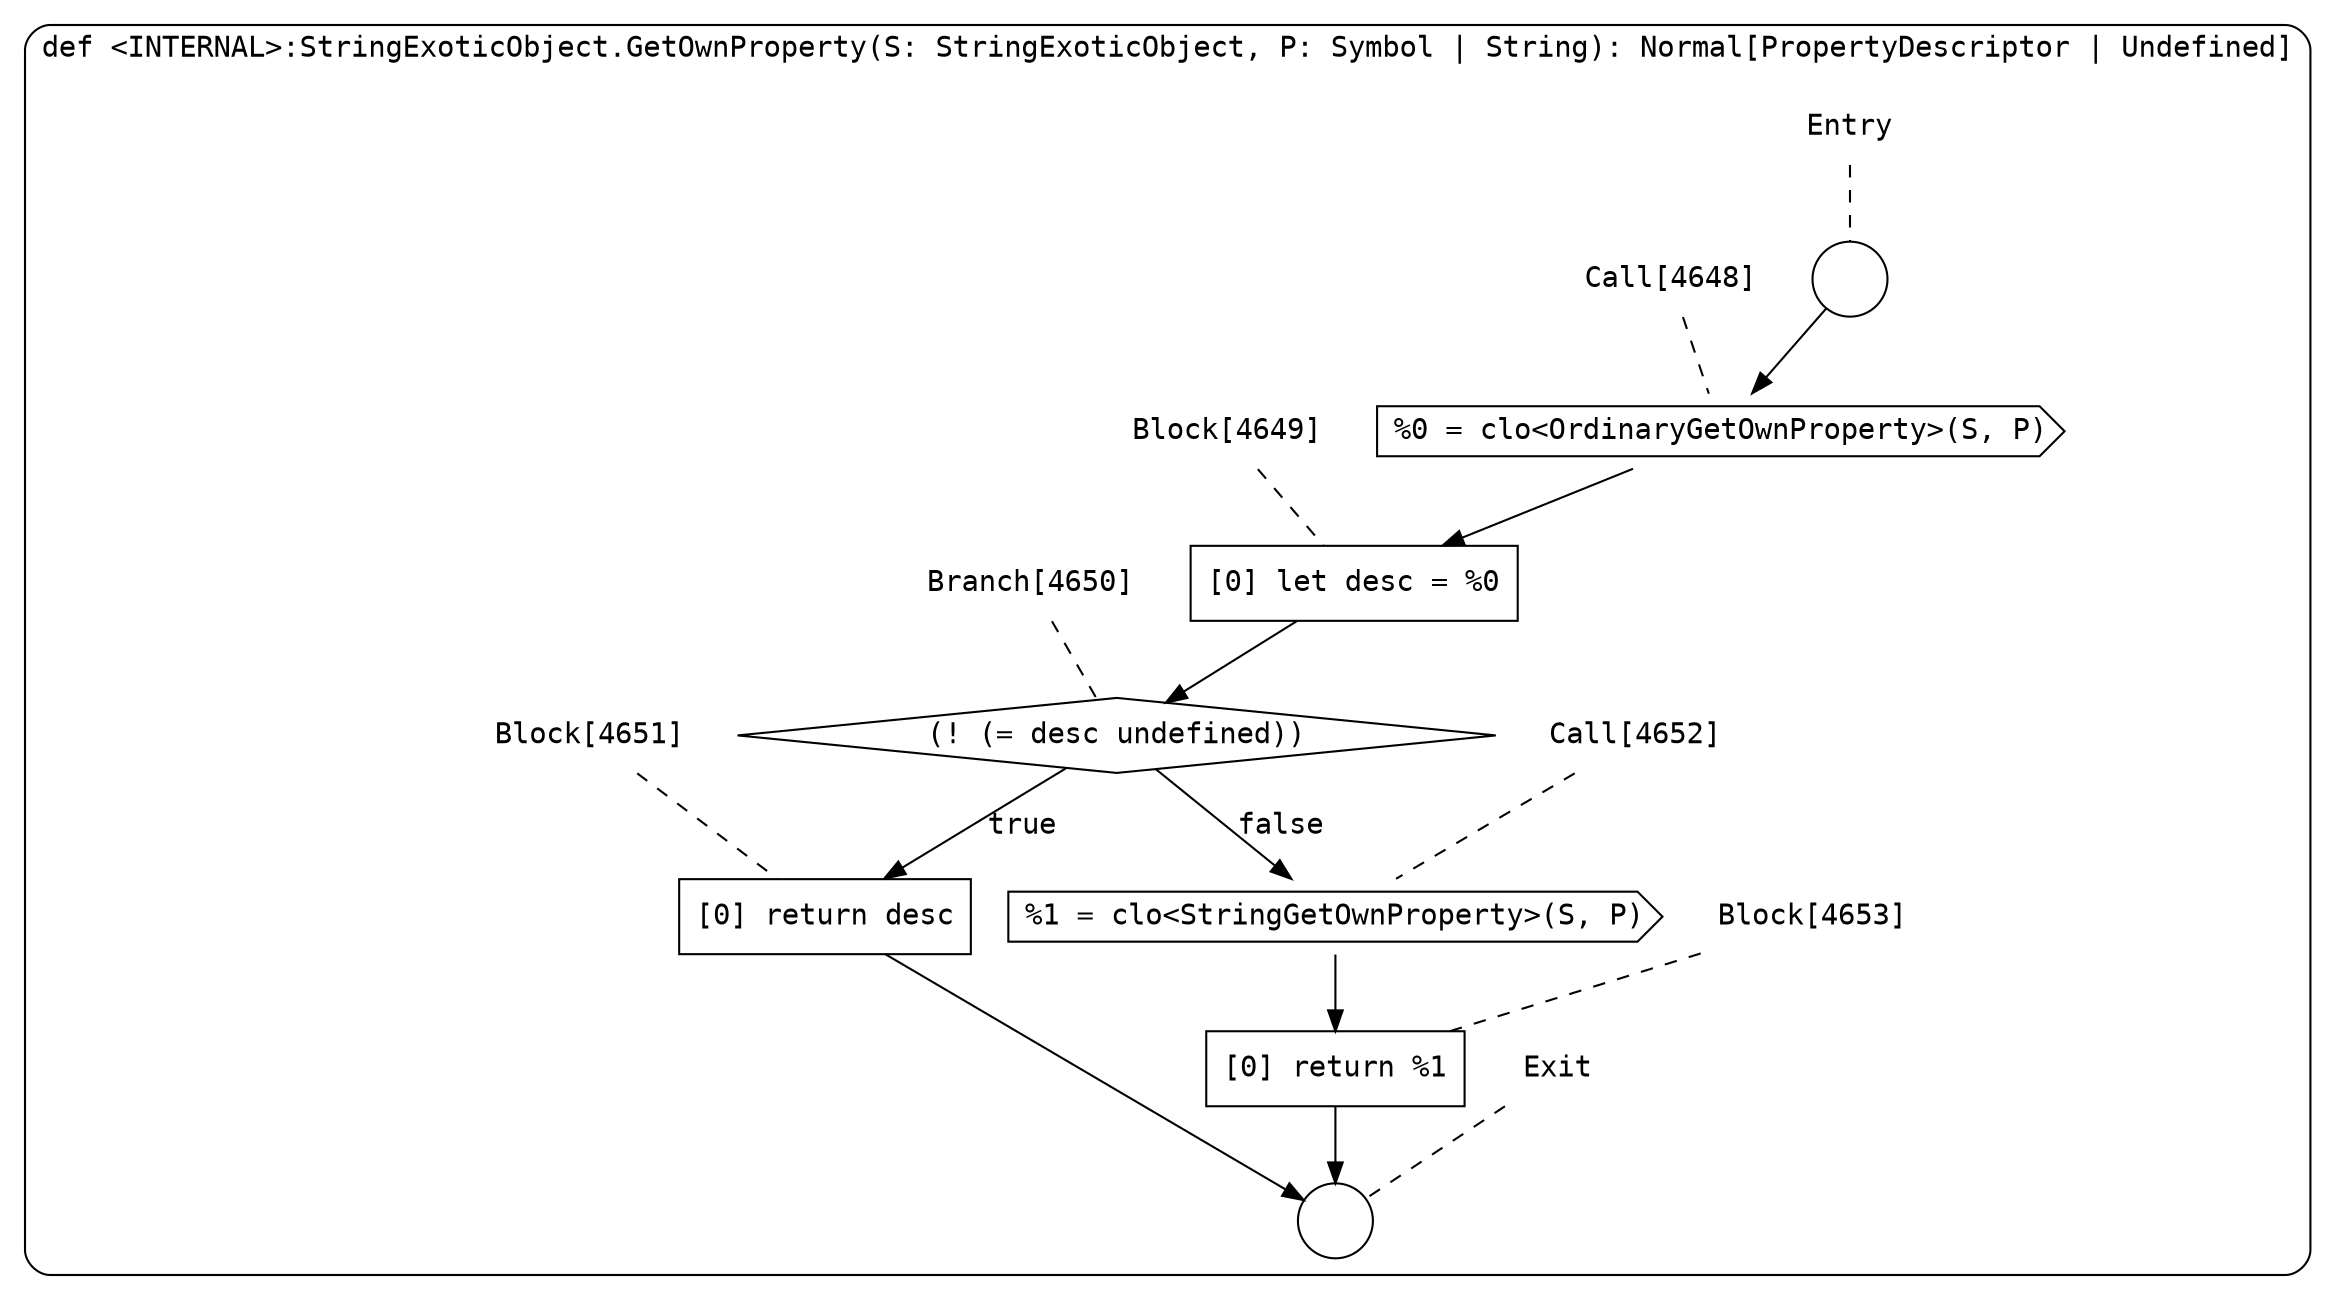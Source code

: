 digraph {
  graph [fontname = "Consolas"]
  node [fontname = "Consolas"]
  edge [fontname = "Consolas"]
  subgraph cluster1109 {
    label = "def <INTERNAL>:StringExoticObject.GetOwnProperty(S: StringExoticObject, P: Symbol | String): Normal[PropertyDescriptor | Undefined]"
    style = rounded
    cluster1109_entry_name [shape=none, label=<<font color="black">Entry</font>>]
    cluster1109_entry_name -> cluster1109_entry [arrowhead=none, color="black", style=dashed]
    cluster1109_entry [shape=circle label=" " color="black" fillcolor="white" style=filled]
    cluster1109_entry -> node4648 [color="black"]
    cluster1109_exit_name [shape=none, label=<<font color="black">Exit</font>>]
    cluster1109_exit_name -> cluster1109_exit [arrowhead=none, color="black", style=dashed]
    cluster1109_exit [shape=circle label=" " color="black" fillcolor="white" style=filled]
    node4648_name [shape=none, label=<<font color="black">Call[4648]</font>>]
    node4648_name -> node4648 [arrowhead=none, color="black", style=dashed]
    node4648 [shape=cds, label=<<font color="black">%0 = clo&lt;OrdinaryGetOwnProperty&gt;(S, P)</font>> color="black" fillcolor="white", style=filled]
    node4648 -> node4649 [color="black"]
    node4649_name [shape=none, label=<<font color="black">Block[4649]</font>>]
    node4649_name -> node4649 [arrowhead=none, color="black", style=dashed]
    node4649 [shape=box, label=<<font color="black">[0] let desc = %0<BR ALIGN="LEFT"/></font>> color="black" fillcolor="white", style=filled]
    node4649 -> node4650 [color="black"]
    node4650_name [shape=none, label=<<font color="black">Branch[4650]</font>>]
    node4650_name -> node4650 [arrowhead=none, color="black", style=dashed]
    node4650 [shape=diamond, label=<<font color="black">(! (= desc undefined))</font>> color="black" fillcolor="white", style=filled]
    node4650 -> node4651 [label=<<font color="black">true</font>> color="black"]
    node4650 -> node4652 [label=<<font color="black">false</font>> color="black"]
    node4651_name [shape=none, label=<<font color="black">Block[4651]</font>>]
    node4651_name -> node4651 [arrowhead=none, color="black", style=dashed]
    node4651 [shape=box, label=<<font color="black">[0] return desc<BR ALIGN="LEFT"/></font>> color="black" fillcolor="white", style=filled]
    node4651 -> cluster1109_exit [color="black"]
    node4652_name [shape=none, label=<<font color="black">Call[4652]</font>>]
    node4652_name -> node4652 [arrowhead=none, color="black", style=dashed]
    node4652 [shape=cds, label=<<font color="black">%1 = clo&lt;StringGetOwnProperty&gt;(S, P)</font>> color="black" fillcolor="white", style=filled]
    node4652 -> node4653 [color="black"]
    node4653_name [shape=none, label=<<font color="black">Block[4653]</font>>]
    node4653_name -> node4653 [arrowhead=none, color="black", style=dashed]
    node4653 [shape=box, label=<<font color="black">[0] return %1<BR ALIGN="LEFT"/></font>> color="black" fillcolor="white", style=filled]
    node4653 -> cluster1109_exit [color="black"]
  }
}